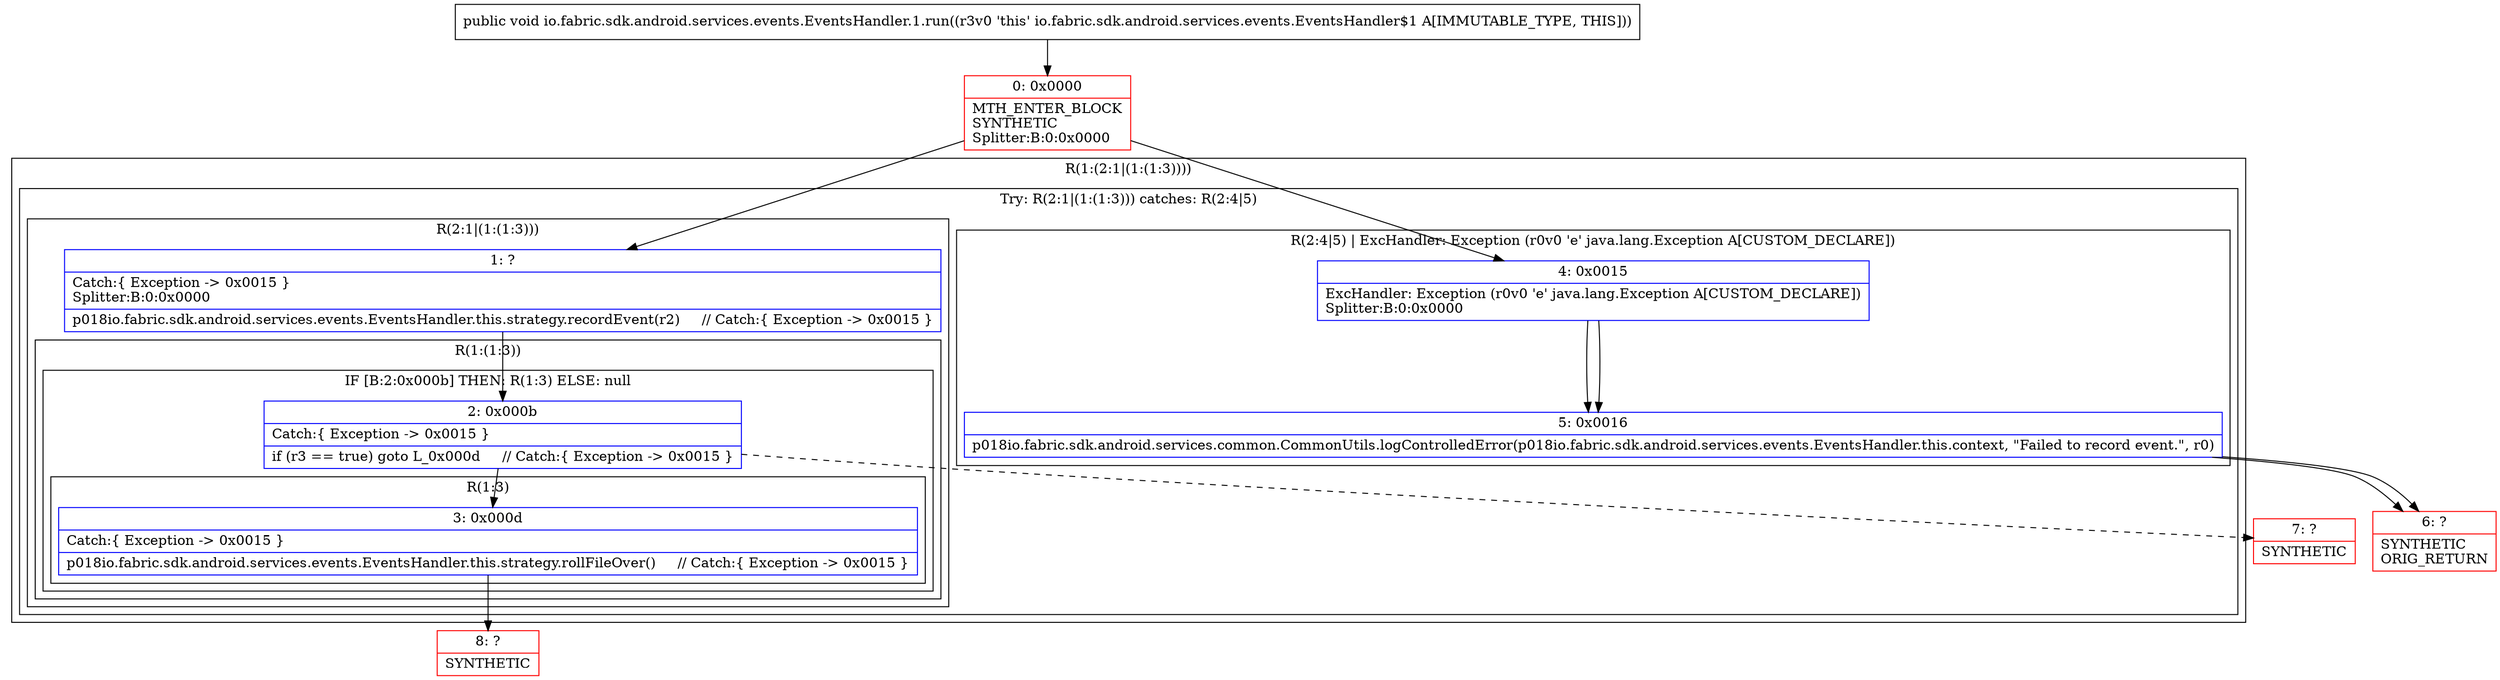 digraph "CFG forio.fabric.sdk.android.services.events.EventsHandler.1.run()V" {
subgraph cluster_Region_1979599674 {
label = "R(1:(2:1|(1:(1:3))))";
node [shape=record,color=blue];
subgraph cluster_TryCatchRegion_1892406509 {
label = "Try: R(2:1|(1:(1:3))) catches: R(2:4|5)";
node [shape=record,color=blue];
subgraph cluster_Region_177591192 {
label = "R(2:1|(1:(1:3)))";
node [shape=record,color=blue];
Node_1 [shape=record,label="{1\:\ ?|Catch:\{ Exception \-\> 0x0015 \}\lSplitter:B:0:0x0000\l|p018io.fabric.sdk.android.services.events.EventsHandler.this.strategy.recordEvent(r2)     \/\/ Catch:\{ Exception \-\> 0x0015 \}\l}"];
subgraph cluster_Region_2116712987 {
label = "R(1:(1:3))";
node [shape=record,color=blue];
subgraph cluster_IfRegion_2030721407 {
label = "IF [B:2:0x000b] THEN: R(1:3) ELSE: null";
node [shape=record,color=blue];
Node_2 [shape=record,label="{2\:\ 0x000b|Catch:\{ Exception \-\> 0x0015 \}\l|if (r3 == true) goto L_0x000d     \/\/ Catch:\{ Exception \-\> 0x0015 \}\l}"];
subgraph cluster_Region_1472759311 {
label = "R(1:3)";
node [shape=record,color=blue];
Node_3 [shape=record,label="{3\:\ 0x000d|Catch:\{ Exception \-\> 0x0015 \}\l|p018io.fabric.sdk.android.services.events.EventsHandler.this.strategy.rollFileOver()     \/\/ Catch:\{ Exception \-\> 0x0015 \}\l}"];
}
}
}
}
subgraph cluster_Region_1936033405 {
label = "R(2:4|5) | ExcHandler: Exception (r0v0 'e' java.lang.Exception A[CUSTOM_DECLARE])\l";
node [shape=record,color=blue];
Node_4 [shape=record,label="{4\:\ 0x0015|ExcHandler: Exception (r0v0 'e' java.lang.Exception A[CUSTOM_DECLARE])\lSplitter:B:0:0x0000\l}"];
Node_5 [shape=record,label="{5\:\ 0x0016|p018io.fabric.sdk.android.services.common.CommonUtils.logControlledError(p018io.fabric.sdk.android.services.events.EventsHandler.this.context, \"Failed to record event.\", r0)\l}"];
}
}
}
subgraph cluster_Region_1936033405 {
label = "R(2:4|5) | ExcHandler: Exception (r0v0 'e' java.lang.Exception A[CUSTOM_DECLARE])\l";
node [shape=record,color=blue];
Node_4 [shape=record,label="{4\:\ 0x0015|ExcHandler: Exception (r0v0 'e' java.lang.Exception A[CUSTOM_DECLARE])\lSplitter:B:0:0x0000\l}"];
Node_5 [shape=record,label="{5\:\ 0x0016|p018io.fabric.sdk.android.services.common.CommonUtils.logControlledError(p018io.fabric.sdk.android.services.events.EventsHandler.this.context, \"Failed to record event.\", r0)\l}"];
}
Node_0 [shape=record,color=red,label="{0\:\ 0x0000|MTH_ENTER_BLOCK\lSYNTHETIC\lSplitter:B:0:0x0000\l}"];
Node_6 [shape=record,color=red,label="{6\:\ ?|SYNTHETIC\lORIG_RETURN\l}"];
Node_7 [shape=record,color=red,label="{7\:\ ?|SYNTHETIC\l}"];
Node_8 [shape=record,color=red,label="{8\:\ ?|SYNTHETIC\l}"];
MethodNode[shape=record,label="{public void io.fabric.sdk.android.services.events.EventsHandler.1.run((r3v0 'this' io.fabric.sdk.android.services.events.EventsHandler$1 A[IMMUTABLE_TYPE, THIS])) }"];
MethodNode -> Node_0;
Node_1 -> Node_2;
Node_2 -> Node_3;
Node_2 -> Node_7[style=dashed];
Node_3 -> Node_8;
Node_4 -> Node_5;
Node_5 -> Node_6;
Node_4 -> Node_5;
Node_5 -> Node_6;
Node_0 -> Node_1;
Node_0 -> Node_4;
}

